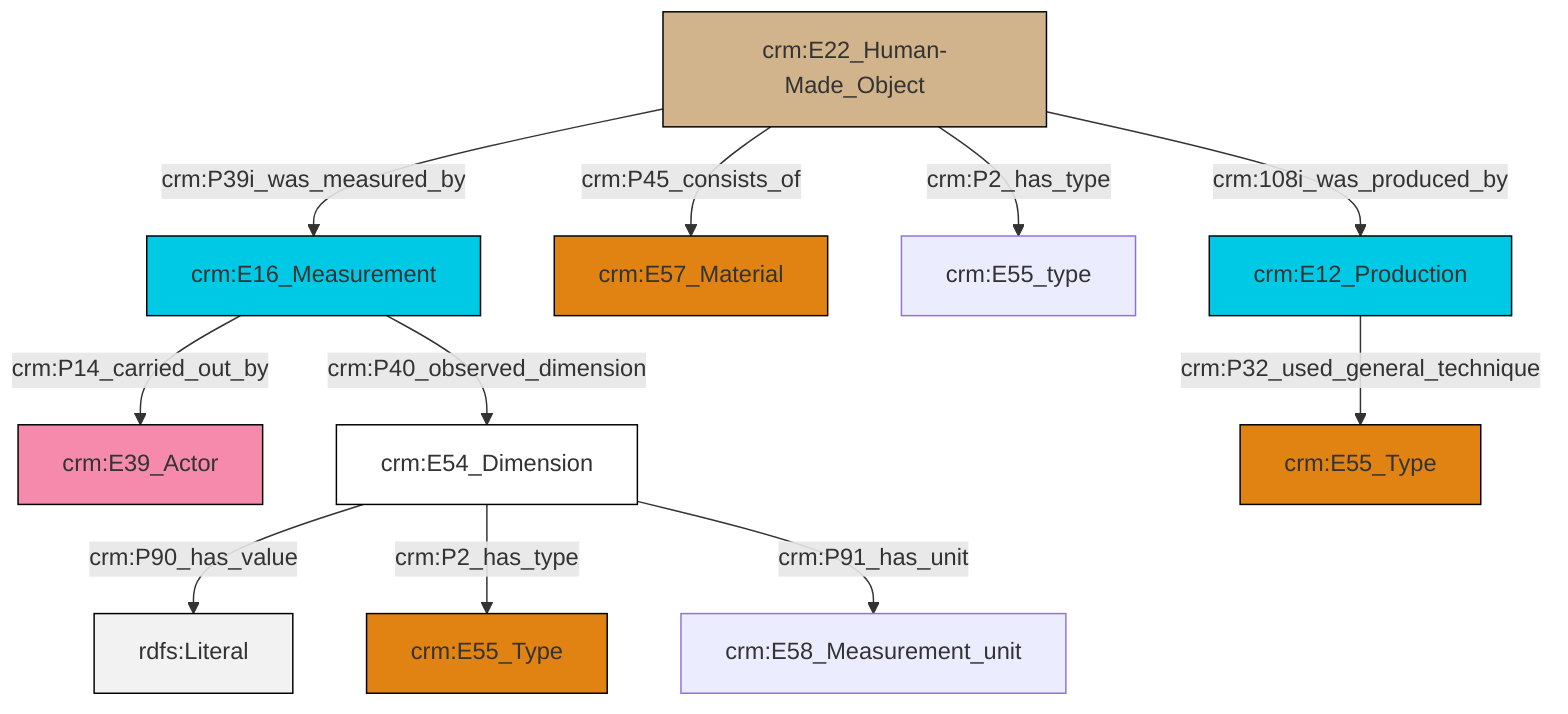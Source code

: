 graph TD
classDef Literal fill:#f2f2f2,stroke:#000000;
classDef CRM_Entity fill:#FFFFFF,stroke:#000000;
classDef Temporal_Entity fill:#00C9E6, stroke:#000000;
classDef Type fill:#E18312, stroke:#000000;
classDef Time-Span fill:#2C9C91, stroke:#000000;
classDef Appellation fill:#FFEB7F, stroke:#000000;
classDef Place fill:#008836, stroke:#000000;
classDef Persistent_Item fill:#B266B2, stroke:#000000;
classDef Conceptual_Object fill:#FFD700, stroke:#000000;
classDef Physical_Thing fill:#D2B48C, stroke:#000000;
classDef Actor fill:#f58aad, stroke:#000000;
classDef PC_Classes fill:#4ce600, stroke:#000000;
classDef Multi fill:#cccccc,stroke:#000000;

10["crm:E12_Production"]:::Temporal_Entity -->|crm:P32_used_general_technique| 11["crm:E55_Type"]:::Type
2["crm:E16_Measurement"]:::Temporal_Entity -->|crm:P14_carried_out_by| 15["crm:E39_Actor"]:::Actor
0["crm:E54_Dimension"]:::CRM_Entity -->|crm:P90_has_value| 16[rdfs:Literal]:::Literal
0["crm:E54_Dimension"]:::CRM_Entity -->|crm:P2_has_type| 4["crm:E55_Type"]:::Type
12["crm:E22_Human-Made_Object"]:::Physical_Thing -->|crm:P39i_was_measured_by| 2["crm:E16_Measurement"]:::Temporal_Entity
2["crm:E16_Measurement"]:::Temporal_Entity -->|crm:P40_observed_dimension| 0["crm:E54_Dimension"]:::CRM_Entity
12["crm:E22_Human-Made_Object"]:::Physical_Thing -->|crm:P45_consists_of| 8["crm:E57_Material"]:::Type
12["crm:E22_Human-Made_Object"]:::Physical_Thing -->|crm:P2_has_type| 18["crm:E55_type"]:::Default
0["crm:E54_Dimension"]:::CRM_Entity -->|crm:P91_has_unit| 6["crm:E58_Measurement_unit"]:::Default
12["crm:E22_Human-Made_Object"]:::Physical_Thing -->|crm:108i_was_produced_by| 10["crm:E12_Production"]:::Temporal_Entity